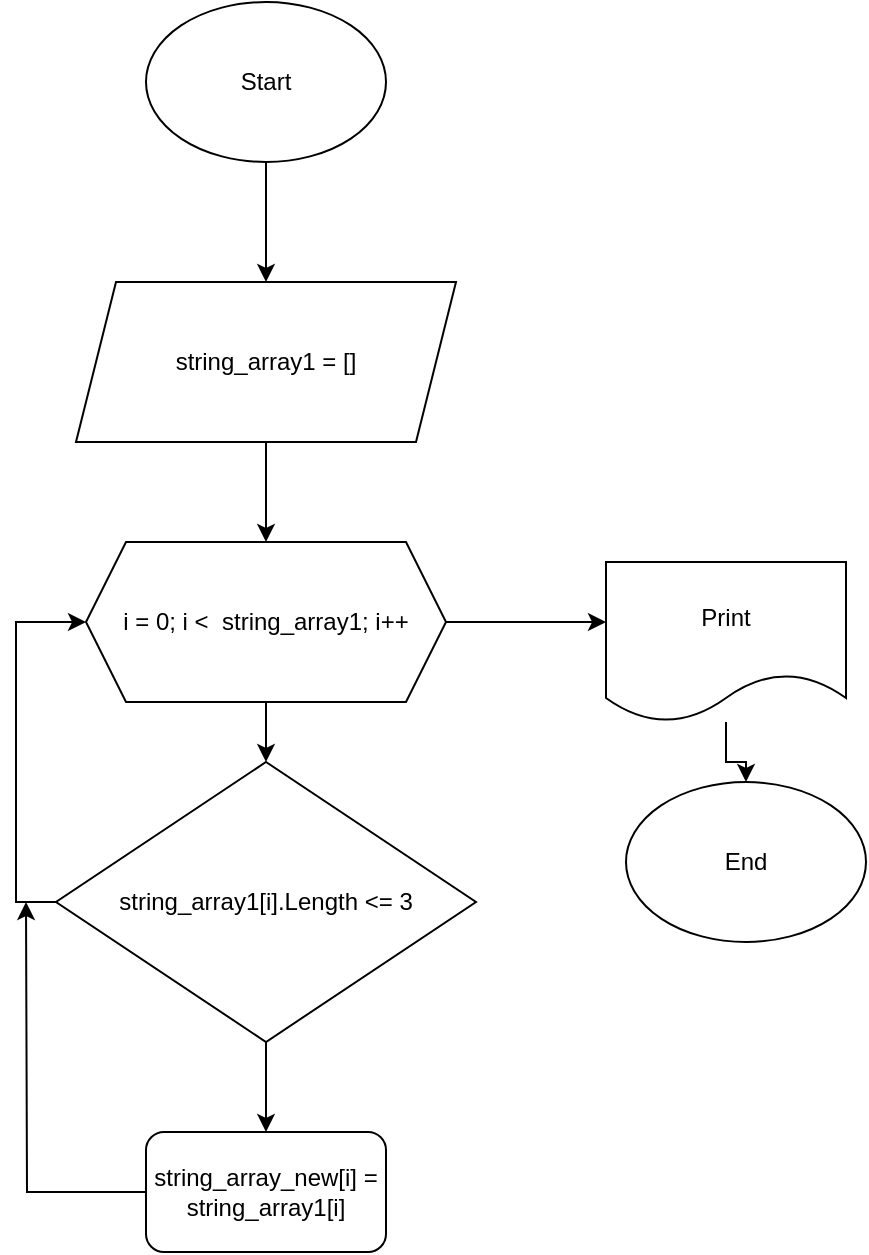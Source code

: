 <mxfile version="22.0.3" type="device">
  <diagram name="Страница — 1" id="IMynVGL65Ry5mBqohLzT">
    <mxGraphModel dx="664" dy="371" grid="1" gridSize="10" guides="1" tooltips="1" connect="1" arrows="1" fold="1" page="1" pageScale="1" pageWidth="827" pageHeight="1169" math="0" shadow="0">
      <root>
        <mxCell id="0" />
        <mxCell id="1" parent="0" />
        <mxCell id="amCUov3BZnrFgJMk2oXd-2" style="edgeStyle=orthogonalEdgeStyle;rounded=0;orthogonalLoop=1;jettySize=auto;html=1;exitX=0.5;exitY=1;exitDx=0;exitDy=0;" edge="1" parent="1" source="amCUov3BZnrFgJMk2oXd-1">
          <mxGeometry relative="1" as="geometry">
            <mxPoint x="380" y="160" as="targetPoint" />
          </mxGeometry>
        </mxCell>
        <mxCell id="amCUov3BZnrFgJMk2oXd-1" value="Start" style="ellipse;whiteSpace=wrap;html=1;" vertex="1" parent="1">
          <mxGeometry x="320" y="20" width="120" height="80" as="geometry" />
        </mxCell>
        <mxCell id="amCUov3BZnrFgJMk2oXd-6" style="edgeStyle=orthogonalEdgeStyle;rounded=0;orthogonalLoop=1;jettySize=auto;html=1;exitX=0.5;exitY=1;exitDx=0;exitDy=0;entryX=0.5;entryY=0;entryDx=0;entryDy=0;" edge="1" parent="1" source="amCUov3BZnrFgJMk2oXd-4" target="amCUov3BZnrFgJMk2oXd-5">
          <mxGeometry relative="1" as="geometry" />
        </mxCell>
        <mxCell id="amCUov3BZnrFgJMk2oXd-4" value="string_array1 = []&lt;br&gt;" style="shape=parallelogram;perimeter=parallelogramPerimeter;whiteSpace=wrap;html=1;fixedSize=1;" vertex="1" parent="1">
          <mxGeometry x="285" y="160" width="190" height="80" as="geometry" />
        </mxCell>
        <mxCell id="amCUov3BZnrFgJMk2oXd-9" style="edgeStyle=orthogonalEdgeStyle;rounded=0;orthogonalLoop=1;jettySize=auto;html=1;exitX=0.5;exitY=1;exitDx=0;exitDy=0;entryX=0.5;entryY=0;entryDx=0;entryDy=0;" edge="1" parent="1" source="amCUov3BZnrFgJMk2oXd-5" target="amCUov3BZnrFgJMk2oXd-7">
          <mxGeometry relative="1" as="geometry" />
        </mxCell>
        <mxCell id="amCUov3BZnrFgJMk2oXd-13" style="edgeStyle=orthogonalEdgeStyle;rounded=0;orthogonalLoop=1;jettySize=auto;html=1;exitX=1;exitY=0.5;exitDx=0;exitDy=0;" edge="1" parent="1" source="amCUov3BZnrFgJMk2oXd-5">
          <mxGeometry relative="1" as="geometry">
            <mxPoint x="550" y="330" as="targetPoint" />
          </mxGeometry>
        </mxCell>
        <mxCell id="amCUov3BZnrFgJMk2oXd-5" value="i = 0; i &amp;lt;&amp;nbsp; string_array1; i++" style="shape=hexagon;perimeter=hexagonPerimeter2;whiteSpace=wrap;html=1;fixedSize=1;" vertex="1" parent="1">
          <mxGeometry x="290" y="290" width="180" height="80" as="geometry" />
        </mxCell>
        <mxCell id="amCUov3BZnrFgJMk2oXd-10" style="edgeStyle=orthogonalEdgeStyle;rounded=0;orthogonalLoop=1;jettySize=auto;html=1;exitX=0.5;exitY=1;exitDx=0;exitDy=0;entryX=0.5;entryY=0;entryDx=0;entryDy=0;" edge="1" parent="1" source="amCUov3BZnrFgJMk2oXd-7" target="amCUov3BZnrFgJMk2oXd-8">
          <mxGeometry relative="1" as="geometry" />
        </mxCell>
        <mxCell id="amCUov3BZnrFgJMk2oXd-11" style="edgeStyle=orthogonalEdgeStyle;rounded=0;orthogonalLoop=1;jettySize=auto;html=1;exitX=0;exitY=0.5;exitDx=0;exitDy=0;entryX=0;entryY=0.5;entryDx=0;entryDy=0;" edge="1" parent="1" source="amCUov3BZnrFgJMk2oXd-7" target="amCUov3BZnrFgJMk2oXd-5">
          <mxGeometry relative="1" as="geometry" />
        </mxCell>
        <mxCell id="amCUov3BZnrFgJMk2oXd-7" value="string_array1[i].Length &amp;lt;= 3" style="rhombus;whiteSpace=wrap;html=1;" vertex="1" parent="1">
          <mxGeometry x="275" y="400" width="210" height="140" as="geometry" />
        </mxCell>
        <mxCell id="amCUov3BZnrFgJMk2oXd-12" style="edgeStyle=orthogonalEdgeStyle;rounded=0;orthogonalLoop=1;jettySize=auto;html=1;exitX=0;exitY=0.5;exitDx=0;exitDy=0;" edge="1" parent="1" source="amCUov3BZnrFgJMk2oXd-8">
          <mxGeometry relative="1" as="geometry">
            <mxPoint x="260" y="470" as="targetPoint" />
          </mxGeometry>
        </mxCell>
        <mxCell id="amCUov3BZnrFgJMk2oXd-8" value="string_array_new[i] = string_array1[i]" style="rounded=1;whiteSpace=wrap;html=1;" vertex="1" parent="1">
          <mxGeometry x="320" y="585" width="120" height="60" as="geometry" />
        </mxCell>
        <mxCell id="amCUov3BZnrFgJMk2oXd-16" style="edgeStyle=orthogonalEdgeStyle;rounded=0;orthogonalLoop=1;jettySize=auto;html=1;entryX=0.5;entryY=0;entryDx=0;entryDy=0;" edge="1" parent="1" source="amCUov3BZnrFgJMk2oXd-14" target="amCUov3BZnrFgJMk2oXd-15">
          <mxGeometry relative="1" as="geometry" />
        </mxCell>
        <mxCell id="amCUov3BZnrFgJMk2oXd-14" value="Print" style="shape=document;whiteSpace=wrap;html=1;boundedLbl=1;" vertex="1" parent="1">
          <mxGeometry x="550" y="300" width="120" height="80" as="geometry" />
        </mxCell>
        <mxCell id="amCUov3BZnrFgJMk2oXd-15" value="End" style="ellipse;whiteSpace=wrap;html=1;" vertex="1" parent="1">
          <mxGeometry x="560" y="410" width="120" height="80" as="geometry" />
        </mxCell>
      </root>
    </mxGraphModel>
  </diagram>
</mxfile>
